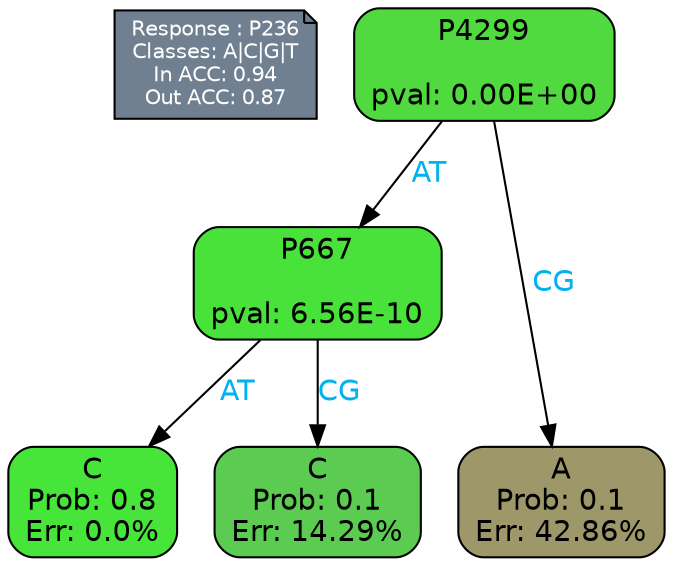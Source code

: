 digraph Tree {
node [shape=box, style="filled, rounded", color="black", fontname=helvetica] ;
graph [ranksep=equally, splines=polylines, bgcolor=transparent, dpi=600] ;
edge [fontname=helvetica] ;
LEGEND [label="Response : P236
Classes: A|C|G|T
In ACC: 0.94
Out ACC: 0.87
",shape=note,align=left,style=filled,fillcolor="slategray",fontcolor="white",fontsize=10];1 [label="P4299

pval: 0.00E+00", fillcolor="#51da40"] ;
2 [label="P667

pval: 6.56E-10", fillcolor="#49e23b"] ;
3 [label="C
Prob: 0.8
Err: 0.0%", fillcolor="#47e539"] ;
4 [label="C
Prob: 0.1
Err: 14.29%", fillcolor="#5bcc51"] ;
5 [label="A
Prob: 0.1
Err: 42.86%", fillcolor="#9d976a"] ;
1 -> 2 [label="AT",fontcolor=deepskyblue2] ;
1 -> 5 [label="CG",fontcolor=deepskyblue2] ;
2 -> 3 [label="AT",fontcolor=deepskyblue2] ;
2 -> 4 [label="CG",fontcolor=deepskyblue2] ;
{rank = same; 3;4;5;}{rank = same; LEGEND;1;}}